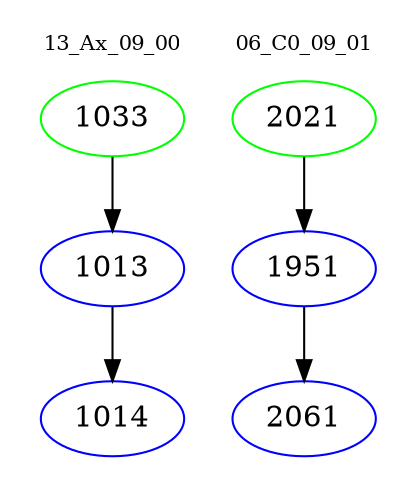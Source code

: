 digraph{
subgraph cluster_0 {
color = white
label = "13_Ax_09_00";
fontsize=10;
T0_1033 [label="1033", color="green"]
T0_1033 -> T0_1013 [color="black"]
T0_1013 [label="1013", color="blue"]
T0_1013 -> T0_1014 [color="black"]
T0_1014 [label="1014", color="blue"]
}
subgraph cluster_1 {
color = white
label = "06_C0_09_01";
fontsize=10;
T1_2021 [label="2021", color="green"]
T1_2021 -> T1_1951 [color="black"]
T1_1951 [label="1951", color="blue"]
T1_1951 -> T1_2061 [color="black"]
T1_2061 [label="2061", color="blue"]
}
}
